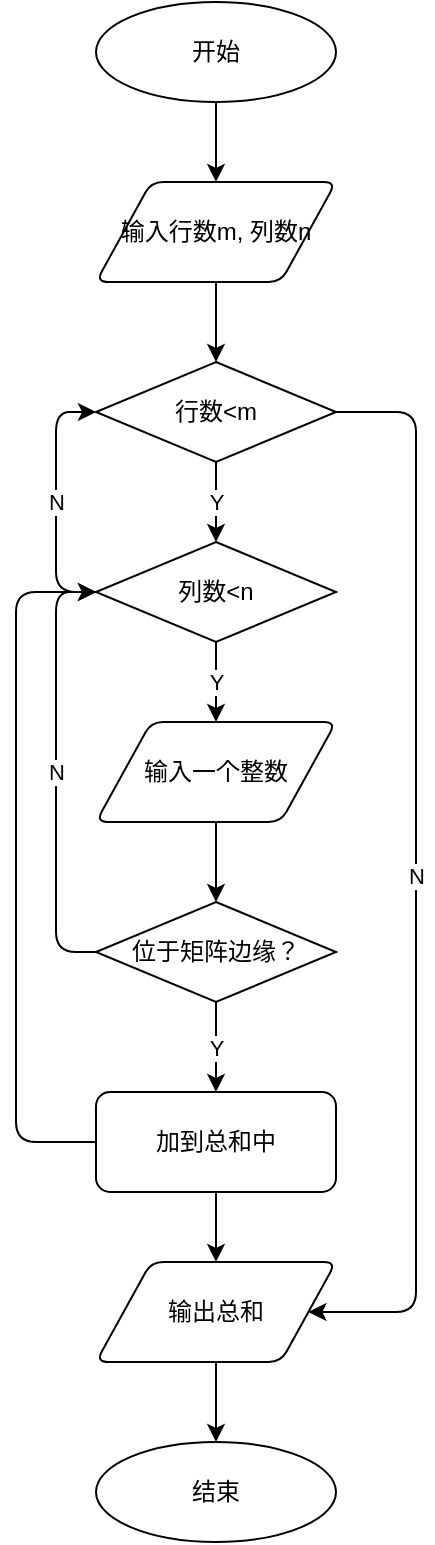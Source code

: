 <mxfile version="14.5.1" type="github"><diagram id="C5RBs43oDa-KdzZeNtuy" name="Page-1"><mxGraphModel dx="1038" dy="548" grid="1" gridSize="10" guides="1" tooltips="1" connect="1" arrows="1" fold="1" page="1" pageScale="1" pageWidth="827" pageHeight="1169" math="0" shadow="0"><root><mxCell id="WIyWlLk6GJQsqaUBKTNV-0"/><mxCell id="WIyWlLk6GJQsqaUBKTNV-1" parent="WIyWlLk6GJQsqaUBKTNV-0"/><mxCell id="wCOwc3M2Tgr3WOXfb9GY-0" value="开始" style="strokeWidth=1;html=1;shape=mxgraph.flowchart.start_1;whiteSpace=wrap;" vertex="1" parent="WIyWlLk6GJQsqaUBKTNV-1"><mxGeometry x="200" y="40" width="120" height="50" as="geometry"/></mxCell><mxCell id="wCOwc3M2Tgr3WOXfb9GY-1" value="输入行数m, 列数n" style="shape=parallelogram;html=1;strokeWidth=1;perimeter=parallelogramPerimeter;whiteSpace=wrap;rounded=1;arcSize=12;size=0.23;" vertex="1" parent="WIyWlLk6GJQsqaUBKTNV-1"><mxGeometry x="200" y="130" width="120" height="50" as="geometry"/></mxCell><mxCell id="wCOwc3M2Tgr3WOXfb9GY-2" value="行数&amp;lt;m" style="strokeWidth=1;html=1;shape=mxgraph.flowchart.decision;whiteSpace=wrap;" vertex="1" parent="WIyWlLk6GJQsqaUBKTNV-1"><mxGeometry x="200" y="220" width="120" height="50" as="geometry"/></mxCell><mxCell id="wCOwc3M2Tgr3WOXfb9GY-3" value="列数&amp;lt;n" style="strokeWidth=1;html=1;shape=mxgraph.flowchart.decision;whiteSpace=wrap;" vertex="1" parent="WIyWlLk6GJQsqaUBKTNV-1"><mxGeometry x="200" y="310" width="120" height="50" as="geometry"/></mxCell><mxCell id="wCOwc3M2Tgr3WOXfb9GY-5" value="位于矩阵边缘？" style="strokeWidth=1;html=1;shape=mxgraph.flowchart.decision;whiteSpace=wrap;" vertex="1" parent="WIyWlLk6GJQsqaUBKTNV-1"><mxGeometry x="200" y="490" width="120" height="50" as="geometry"/></mxCell><mxCell id="wCOwc3M2Tgr3WOXfb9GY-6" value="加到总和中" style="rounded=1;whiteSpace=wrap;html=1;absoluteArcSize=1;arcSize=14;strokeWidth=1;" vertex="1" parent="WIyWlLk6GJQsqaUBKTNV-1"><mxGeometry x="200" y="585" width="120" height="50" as="geometry"/></mxCell><mxCell id="wCOwc3M2Tgr3WOXfb9GY-7" value="输出总和" style="shape=parallelogram;html=1;strokeWidth=1;perimeter=parallelogramPerimeter;whiteSpace=wrap;rounded=1;arcSize=12;size=0.23;" vertex="1" parent="WIyWlLk6GJQsqaUBKTNV-1"><mxGeometry x="200" y="670" width="120" height="50" as="geometry"/></mxCell><mxCell id="wCOwc3M2Tgr3WOXfb9GY-9" value="结束" style="strokeWidth=1;html=1;shape=mxgraph.flowchart.start_1;whiteSpace=wrap;aspect=fixed;" vertex="1" parent="WIyWlLk6GJQsqaUBKTNV-1"><mxGeometry x="200" y="760" width="120" height="50" as="geometry"/></mxCell><mxCell id="wCOwc3M2Tgr3WOXfb9GY-10" value="输入一个整数" style="shape=parallelogram;html=1;strokeWidth=1;perimeter=parallelogramPerimeter;whiteSpace=wrap;rounded=1;arcSize=12;size=0.23;" vertex="1" parent="WIyWlLk6GJQsqaUBKTNV-1"><mxGeometry x="200" y="400" width="120" height="50" as="geometry"/></mxCell><mxCell id="wCOwc3M2Tgr3WOXfb9GY-11" value="" style="endArrow=classic;html=1;exitX=0.5;exitY=1;exitDx=0;exitDy=0;exitPerimeter=0;entryX=0.5;entryY=0;entryDx=0;entryDy=0;" edge="1" parent="WIyWlLk6GJQsqaUBKTNV-1" source="wCOwc3M2Tgr3WOXfb9GY-0" target="wCOwc3M2Tgr3WOXfb9GY-1"><mxGeometry width="50" height="50" relative="1" as="geometry"><mxPoint x="480" y="190" as="sourcePoint"/><mxPoint x="530" y="140" as="targetPoint"/></mxGeometry></mxCell><mxCell id="wCOwc3M2Tgr3WOXfb9GY-12" value="" style="endArrow=classic;html=1;exitX=0.5;exitY=1;exitDx=0;exitDy=0;entryX=0.5;entryY=0;entryDx=0;entryDy=0;entryPerimeter=0;" edge="1" parent="WIyWlLk6GJQsqaUBKTNV-1" source="wCOwc3M2Tgr3WOXfb9GY-1" target="wCOwc3M2Tgr3WOXfb9GY-2"><mxGeometry width="50" height="50" relative="1" as="geometry"><mxPoint x="450" y="230" as="sourcePoint"/><mxPoint x="500" y="180" as="targetPoint"/></mxGeometry></mxCell><mxCell id="wCOwc3M2Tgr3WOXfb9GY-13" value="Y" style="endArrow=classic;html=1;exitX=0.5;exitY=1;exitDx=0;exitDy=0;exitPerimeter=0;entryX=0.5;entryY=0;entryDx=0;entryDy=0;entryPerimeter=0;" edge="1" parent="WIyWlLk6GJQsqaUBKTNV-1" source="wCOwc3M2Tgr3WOXfb9GY-2" target="wCOwc3M2Tgr3WOXfb9GY-3"><mxGeometry width="50" height="50" relative="1" as="geometry"><mxPoint x="380" y="330" as="sourcePoint"/><mxPoint x="430" y="280" as="targetPoint"/><Array as="points"><mxPoint x="260" y="290"/></Array></mxGeometry></mxCell><mxCell id="wCOwc3M2Tgr3WOXfb9GY-14" value="Y" style="endArrow=classic;html=1;exitX=0.5;exitY=1;exitDx=0;exitDy=0;exitPerimeter=0;entryX=0.5;entryY=0;entryDx=0;entryDy=0;" edge="1" parent="WIyWlLk6GJQsqaUBKTNV-1" source="wCOwc3M2Tgr3WOXfb9GY-3" target="wCOwc3M2Tgr3WOXfb9GY-10"><mxGeometry width="50" height="50" relative="1" as="geometry"><mxPoint x="400" y="400" as="sourcePoint"/><mxPoint x="450" y="350" as="targetPoint"/><Array as="points"/></mxGeometry></mxCell><mxCell id="wCOwc3M2Tgr3WOXfb9GY-15" value="" style="endArrow=classic;html=1;exitX=0.5;exitY=1;exitDx=0;exitDy=0;entryX=0.5;entryY=0;entryDx=0;entryDy=0;entryPerimeter=0;" edge="1" parent="WIyWlLk6GJQsqaUBKTNV-1" source="wCOwc3M2Tgr3WOXfb9GY-10" target="wCOwc3M2Tgr3WOXfb9GY-5"><mxGeometry width="50" height="50" relative="1" as="geometry"><mxPoint x="430" y="460" as="sourcePoint"/><mxPoint x="480" y="410" as="targetPoint"/></mxGeometry></mxCell><mxCell id="wCOwc3M2Tgr3WOXfb9GY-16" value="Y" style="endArrow=classic;html=1;exitX=0.5;exitY=1;exitDx=0;exitDy=0;exitPerimeter=0;" edge="1" parent="WIyWlLk6GJQsqaUBKTNV-1" source="wCOwc3M2Tgr3WOXfb9GY-5" target="wCOwc3M2Tgr3WOXfb9GY-6"><mxGeometry width="50" height="50" relative="1" as="geometry"><mxPoint x="470" y="600" as="sourcePoint"/><mxPoint x="520" y="550" as="targetPoint"/></mxGeometry></mxCell><mxCell id="wCOwc3M2Tgr3WOXfb9GY-17" value="" style="endArrow=classic;html=1;exitX=0.5;exitY=1;exitDx=0;exitDy=0;" edge="1" parent="WIyWlLk6GJQsqaUBKTNV-1" source="wCOwc3M2Tgr3WOXfb9GY-6" target="wCOwc3M2Tgr3WOXfb9GY-7"><mxGeometry width="50" height="50" relative="1" as="geometry"><mxPoint x="350" y="670" as="sourcePoint"/><mxPoint x="400" y="620" as="targetPoint"/></mxGeometry></mxCell><mxCell id="wCOwc3M2Tgr3WOXfb9GY-18" value="" style="endArrow=classic;html=1;exitX=0.5;exitY=1;exitDx=0;exitDy=0;entryX=0.5;entryY=0;entryDx=0;entryDy=0;entryPerimeter=0;" edge="1" parent="WIyWlLk6GJQsqaUBKTNV-1" source="wCOwc3M2Tgr3WOXfb9GY-7" target="wCOwc3M2Tgr3WOXfb9GY-9"><mxGeometry width="50" height="50" relative="1" as="geometry"><mxPoint x="480" y="800" as="sourcePoint"/><mxPoint x="530" y="750" as="targetPoint"/></mxGeometry></mxCell><mxCell id="wCOwc3M2Tgr3WOXfb9GY-19" value="N" style="endArrow=classic;html=1;exitX=0;exitY=0.5;exitDx=0;exitDy=0;exitPerimeter=0;entryX=0;entryY=0.5;entryDx=0;entryDy=0;entryPerimeter=0;" edge="1" parent="WIyWlLk6GJQsqaUBKTNV-1" source="wCOwc3M2Tgr3WOXfb9GY-3" target="wCOwc3M2Tgr3WOXfb9GY-2"><mxGeometry width="50" height="50" relative="1" as="geometry"><mxPoint x="420" y="380" as="sourcePoint"/><mxPoint x="198" y="245" as="targetPoint"/><Array as="points"><mxPoint x="180" y="335"/><mxPoint x="180" y="245"/></Array></mxGeometry></mxCell><mxCell id="wCOwc3M2Tgr3WOXfb9GY-20" value="N" style="endArrow=classic;html=1;entryX=0;entryY=0.5;entryDx=0;entryDy=0;entryPerimeter=0;" edge="1" parent="WIyWlLk6GJQsqaUBKTNV-1" target="wCOwc3M2Tgr3WOXfb9GY-3"><mxGeometry width="50" height="50" relative="1" as="geometry"><mxPoint x="200" y="515" as="sourcePoint"/><mxPoint x="160" y="440" as="targetPoint"/><Array as="points"><mxPoint x="180" y="515"/><mxPoint x="180" y="335"/></Array></mxGeometry></mxCell><mxCell id="wCOwc3M2Tgr3WOXfb9GY-21" value="" style="endArrow=classic;html=1;exitX=0;exitY=0.5;exitDx=0;exitDy=0;" edge="1" parent="WIyWlLk6GJQsqaUBKTNV-1" source="wCOwc3M2Tgr3WOXfb9GY-6" target="wCOwc3M2Tgr3WOXfb9GY-3"><mxGeometry width="50" height="50" relative="1" as="geometry"><mxPoint x="120" y="600" as="sourcePoint"/><mxPoint x="180" y="340" as="targetPoint"/><Array as="points"><mxPoint x="160" y="610"/><mxPoint x="160" y="335"/><mxPoint x="190" y="335"/><mxPoint x="200" y="335"/></Array></mxGeometry></mxCell><mxCell id="wCOwc3M2Tgr3WOXfb9GY-22" value="N" style="endArrow=classic;html=1;exitX=1;exitY=0.5;exitDx=0;exitDy=0;exitPerimeter=0;entryX=1;entryY=0.5;entryDx=0;entryDy=0;" edge="1" parent="WIyWlLk6GJQsqaUBKTNV-1" source="wCOwc3M2Tgr3WOXfb9GY-2" target="wCOwc3M2Tgr3WOXfb9GY-7"><mxGeometry width="50" height="50" relative="1" as="geometry"><mxPoint x="400" y="310" as="sourcePoint"/><mxPoint x="450" y="260" as="targetPoint"/><Array as="points"><mxPoint x="360" y="245"/><mxPoint x="360" y="695"/></Array></mxGeometry></mxCell></root></mxGraphModel></diagram></mxfile>